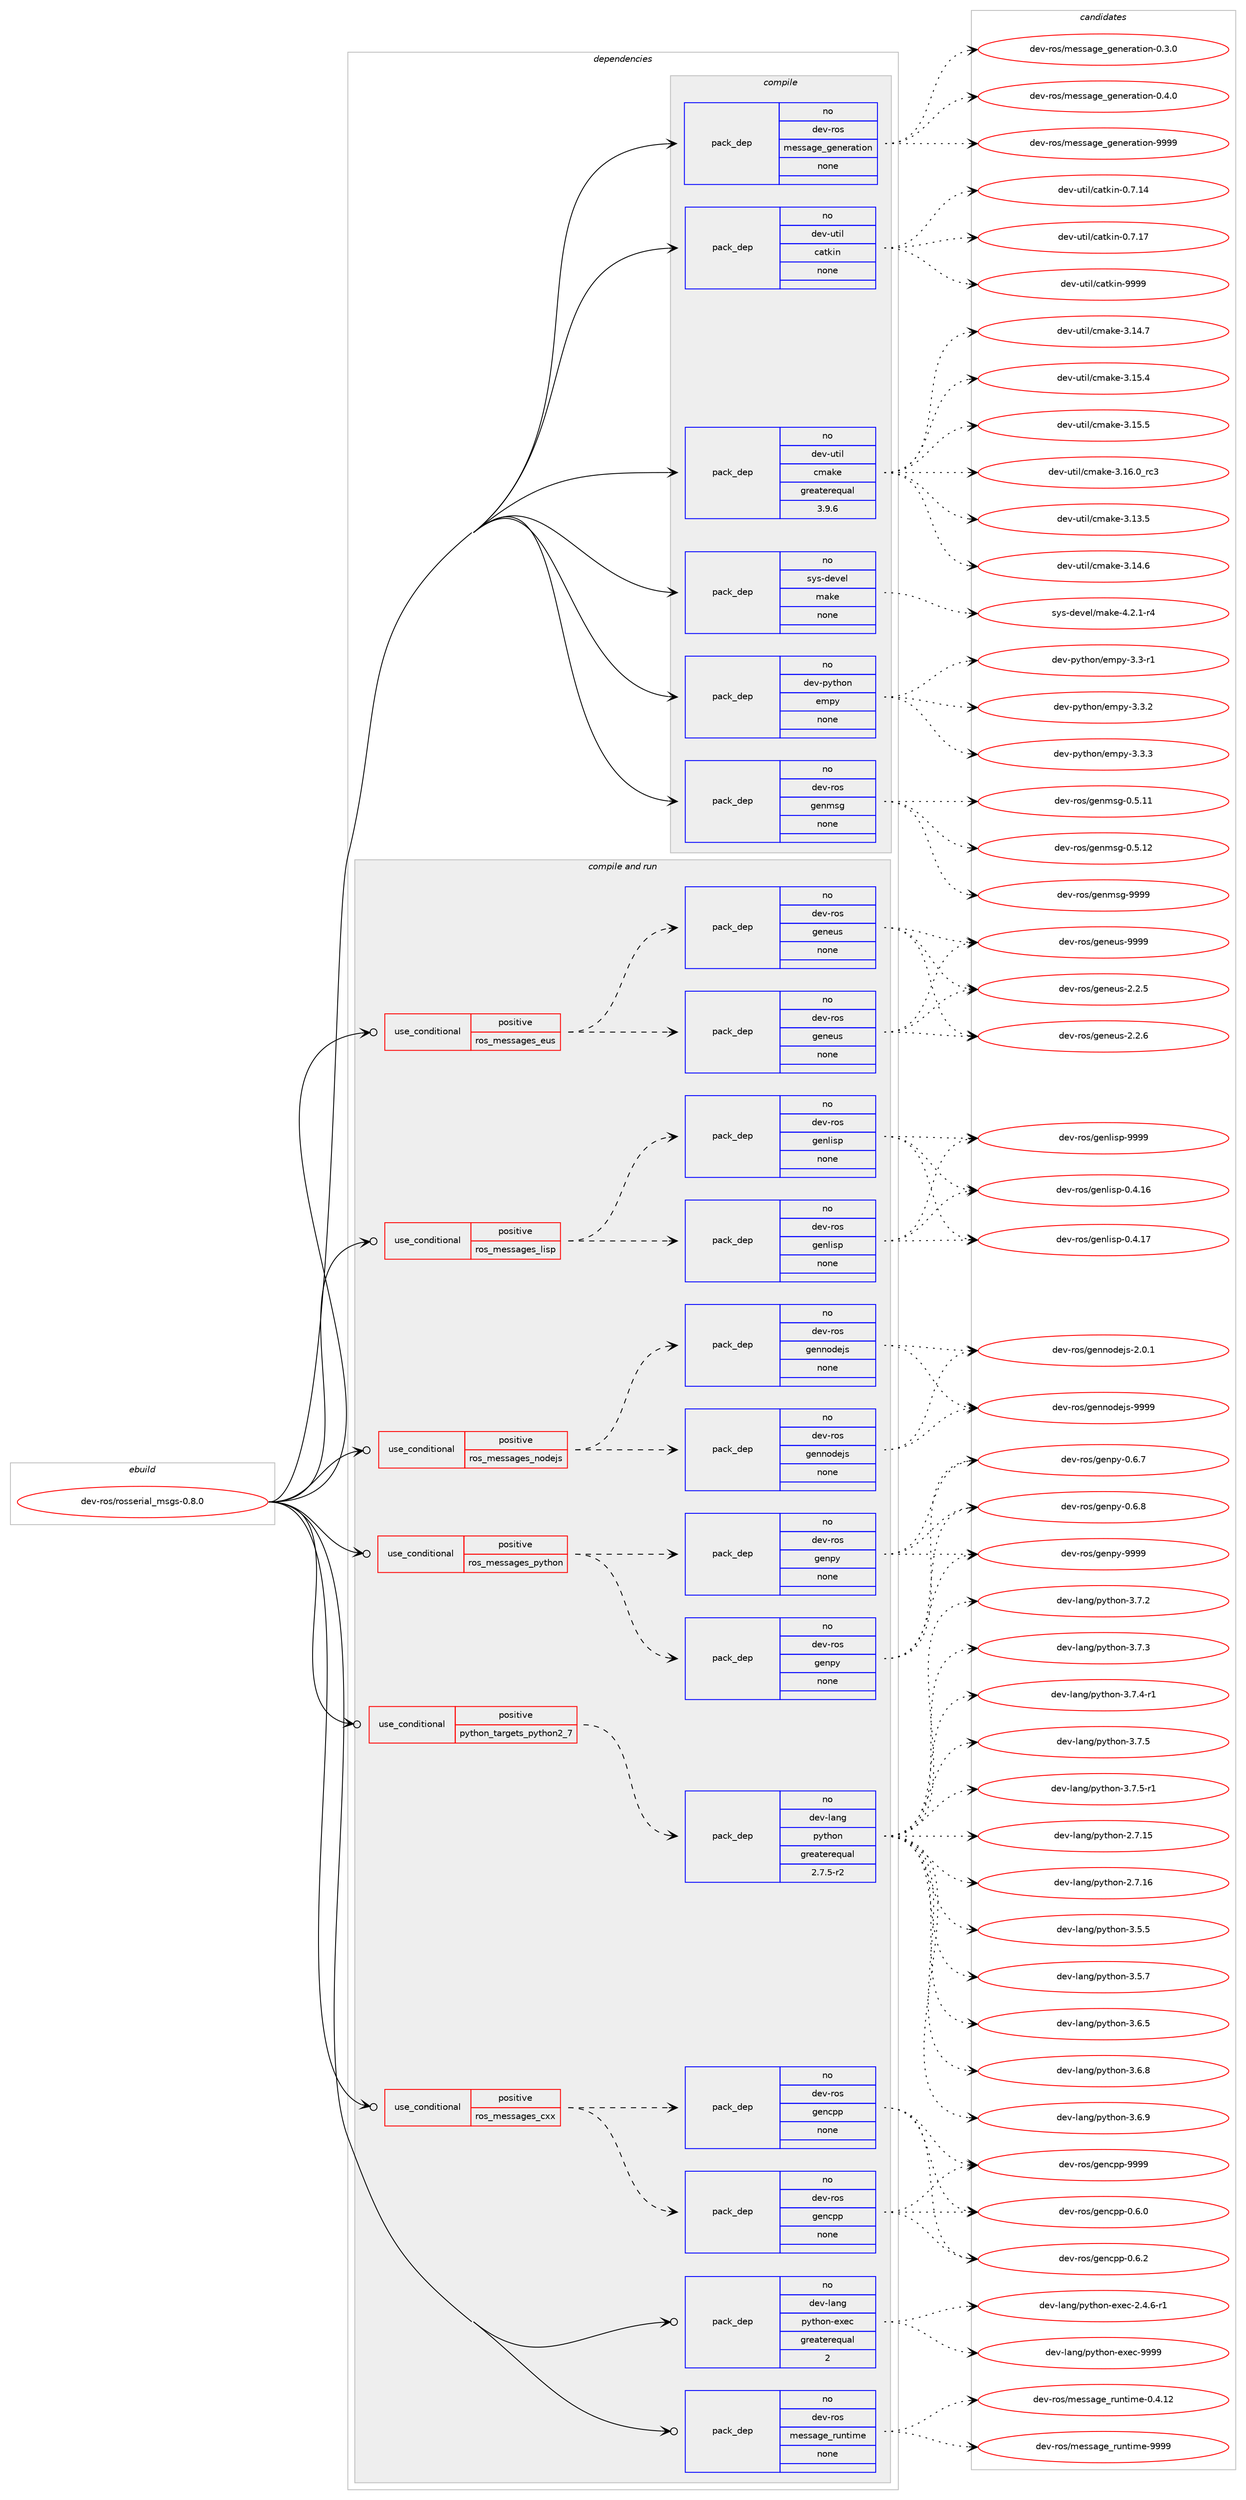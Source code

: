 digraph prolog {

# *************
# Graph options
# *************

newrank=true;
concentrate=true;
compound=true;
graph [rankdir=LR,fontname=Helvetica,fontsize=10,ranksep=1.5];#, ranksep=2.5, nodesep=0.2];
edge  [arrowhead=vee];
node  [fontname=Helvetica,fontsize=10];

# **********
# The ebuild
# **********

subgraph cluster_leftcol {
color=gray;
rank=same;
label=<<i>ebuild</i>>;
id [label="dev-ros/rosserial_msgs-0.8.0", color=red, width=4, href="../dev-ros/rosserial_msgs-0.8.0.svg"];
}

# ****************
# The dependencies
# ****************

subgraph cluster_midcol {
color=gray;
label=<<i>dependencies</i>>;
subgraph cluster_compile {
fillcolor="#eeeeee";
style=filled;
label=<<i>compile</i>>;
subgraph pack496684 {
dependency663627 [label=<<TABLE BORDER="0" CELLBORDER="1" CELLSPACING="0" CELLPADDING="4" WIDTH="220"><TR><TD ROWSPAN="6" CELLPADDING="30">pack_dep</TD></TR><TR><TD WIDTH="110">no</TD></TR><TR><TD>dev-python</TD></TR><TR><TD>empy</TD></TR><TR><TD>none</TD></TR><TR><TD></TD></TR></TABLE>>, shape=none, color=blue];
}
id:e -> dependency663627:w [weight=20,style="solid",arrowhead="vee"];
subgraph pack496685 {
dependency663628 [label=<<TABLE BORDER="0" CELLBORDER="1" CELLSPACING="0" CELLPADDING="4" WIDTH="220"><TR><TD ROWSPAN="6" CELLPADDING="30">pack_dep</TD></TR><TR><TD WIDTH="110">no</TD></TR><TR><TD>dev-ros</TD></TR><TR><TD>genmsg</TD></TR><TR><TD>none</TD></TR><TR><TD></TD></TR></TABLE>>, shape=none, color=blue];
}
id:e -> dependency663628:w [weight=20,style="solid",arrowhead="vee"];
subgraph pack496686 {
dependency663629 [label=<<TABLE BORDER="0" CELLBORDER="1" CELLSPACING="0" CELLPADDING="4" WIDTH="220"><TR><TD ROWSPAN="6" CELLPADDING="30">pack_dep</TD></TR><TR><TD WIDTH="110">no</TD></TR><TR><TD>dev-ros</TD></TR><TR><TD>message_generation</TD></TR><TR><TD>none</TD></TR><TR><TD></TD></TR></TABLE>>, shape=none, color=blue];
}
id:e -> dependency663629:w [weight=20,style="solid",arrowhead="vee"];
subgraph pack496687 {
dependency663630 [label=<<TABLE BORDER="0" CELLBORDER="1" CELLSPACING="0" CELLPADDING="4" WIDTH="220"><TR><TD ROWSPAN="6" CELLPADDING="30">pack_dep</TD></TR><TR><TD WIDTH="110">no</TD></TR><TR><TD>dev-util</TD></TR><TR><TD>catkin</TD></TR><TR><TD>none</TD></TR><TR><TD></TD></TR></TABLE>>, shape=none, color=blue];
}
id:e -> dependency663630:w [weight=20,style="solid",arrowhead="vee"];
subgraph pack496688 {
dependency663631 [label=<<TABLE BORDER="0" CELLBORDER="1" CELLSPACING="0" CELLPADDING="4" WIDTH="220"><TR><TD ROWSPAN="6" CELLPADDING="30">pack_dep</TD></TR><TR><TD WIDTH="110">no</TD></TR><TR><TD>dev-util</TD></TR><TR><TD>cmake</TD></TR><TR><TD>greaterequal</TD></TR><TR><TD>3.9.6</TD></TR></TABLE>>, shape=none, color=blue];
}
id:e -> dependency663631:w [weight=20,style="solid",arrowhead="vee"];
subgraph pack496689 {
dependency663632 [label=<<TABLE BORDER="0" CELLBORDER="1" CELLSPACING="0" CELLPADDING="4" WIDTH="220"><TR><TD ROWSPAN="6" CELLPADDING="30">pack_dep</TD></TR><TR><TD WIDTH="110">no</TD></TR><TR><TD>sys-devel</TD></TR><TR><TD>make</TD></TR><TR><TD>none</TD></TR><TR><TD></TD></TR></TABLE>>, shape=none, color=blue];
}
id:e -> dependency663632:w [weight=20,style="solid",arrowhead="vee"];
}
subgraph cluster_compileandrun {
fillcolor="#eeeeee";
style=filled;
label=<<i>compile and run</i>>;
subgraph cond155037 {
dependency663633 [label=<<TABLE BORDER="0" CELLBORDER="1" CELLSPACING="0" CELLPADDING="4"><TR><TD ROWSPAN="3" CELLPADDING="10">use_conditional</TD></TR><TR><TD>positive</TD></TR><TR><TD>python_targets_python2_7</TD></TR></TABLE>>, shape=none, color=red];
subgraph pack496690 {
dependency663634 [label=<<TABLE BORDER="0" CELLBORDER="1" CELLSPACING="0" CELLPADDING="4" WIDTH="220"><TR><TD ROWSPAN="6" CELLPADDING="30">pack_dep</TD></TR><TR><TD WIDTH="110">no</TD></TR><TR><TD>dev-lang</TD></TR><TR><TD>python</TD></TR><TR><TD>greaterequal</TD></TR><TR><TD>2.7.5-r2</TD></TR></TABLE>>, shape=none, color=blue];
}
dependency663633:e -> dependency663634:w [weight=20,style="dashed",arrowhead="vee"];
}
id:e -> dependency663633:w [weight=20,style="solid",arrowhead="odotvee"];
subgraph cond155038 {
dependency663635 [label=<<TABLE BORDER="0" CELLBORDER="1" CELLSPACING="0" CELLPADDING="4"><TR><TD ROWSPAN="3" CELLPADDING="10">use_conditional</TD></TR><TR><TD>positive</TD></TR><TR><TD>ros_messages_cxx</TD></TR></TABLE>>, shape=none, color=red];
subgraph pack496691 {
dependency663636 [label=<<TABLE BORDER="0" CELLBORDER="1" CELLSPACING="0" CELLPADDING="4" WIDTH="220"><TR><TD ROWSPAN="6" CELLPADDING="30">pack_dep</TD></TR><TR><TD WIDTH="110">no</TD></TR><TR><TD>dev-ros</TD></TR><TR><TD>gencpp</TD></TR><TR><TD>none</TD></TR><TR><TD></TD></TR></TABLE>>, shape=none, color=blue];
}
dependency663635:e -> dependency663636:w [weight=20,style="dashed",arrowhead="vee"];
subgraph pack496692 {
dependency663637 [label=<<TABLE BORDER="0" CELLBORDER="1" CELLSPACING="0" CELLPADDING="4" WIDTH="220"><TR><TD ROWSPAN="6" CELLPADDING="30">pack_dep</TD></TR><TR><TD WIDTH="110">no</TD></TR><TR><TD>dev-ros</TD></TR><TR><TD>gencpp</TD></TR><TR><TD>none</TD></TR><TR><TD></TD></TR></TABLE>>, shape=none, color=blue];
}
dependency663635:e -> dependency663637:w [weight=20,style="dashed",arrowhead="vee"];
}
id:e -> dependency663635:w [weight=20,style="solid",arrowhead="odotvee"];
subgraph cond155039 {
dependency663638 [label=<<TABLE BORDER="0" CELLBORDER="1" CELLSPACING="0" CELLPADDING="4"><TR><TD ROWSPAN="3" CELLPADDING="10">use_conditional</TD></TR><TR><TD>positive</TD></TR><TR><TD>ros_messages_eus</TD></TR></TABLE>>, shape=none, color=red];
subgraph pack496693 {
dependency663639 [label=<<TABLE BORDER="0" CELLBORDER="1" CELLSPACING="0" CELLPADDING="4" WIDTH="220"><TR><TD ROWSPAN="6" CELLPADDING="30">pack_dep</TD></TR><TR><TD WIDTH="110">no</TD></TR><TR><TD>dev-ros</TD></TR><TR><TD>geneus</TD></TR><TR><TD>none</TD></TR><TR><TD></TD></TR></TABLE>>, shape=none, color=blue];
}
dependency663638:e -> dependency663639:w [weight=20,style="dashed",arrowhead="vee"];
subgraph pack496694 {
dependency663640 [label=<<TABLE BORDER="0" CELLBORDER="1" CELLSPACING="0" CELLPADDING="4" WIDTH="220"><TR><TD ROWSPAN="6" CELLPADDING="30">pack_dep</TD></TR><TR><TD WIDTH="110">no</TD></TR><TR><TD>dev-ros</TD></TR><TR><TD>geneus</TD></TR><TR><TD>none</TD></TR><TR><TD></TD></TR></TABLE>>, shape=none, color=blue];
}
dependency663638:e -> dependency663640:w [weight=20,style="dashed",arrowhead="vee"];
}
id:e -> dependency663638:w [weight=20,style="solid",arrowhead="odotvee"];
subgraph cond155040 {
dependency663641 [label=<<TABLE BORDER="0" CELLBORDER="1" CELLSPACING="0" CELLPADDING="4"><TR><TD ROWSPAN="3" CELLPADDING="10">use_conditional</TD></TR><TR><TD>positive</TD></TR><TR><TD>ros_messages_lisp</TD></TR></TABLE>>, shape=none, color=red];
subgraph pack496695 {
dependency663642 [label=<<TABLE BORDER="0" CELLBORDER="1" CELLSPACING="0" CELLPADDING="4" WIDTH="220"><TR><TD ROWSPAN="6" CELLPADDING="30">pack_dep</TD></TR><TR><TD WIDTH="110">no</TD></TR><TR><TD>dev-ros</TD></TR><TR><TD>genlisp</TD></TR><TR><TD>none</TD></TR><TR><TD></TD></TR></TABLE>>, shape=none, color=blue];
}
dependency663641:e -> dependency663642:w [weight=20,style="dashed",arrowhead="vee"];
subgraph pack496696 {
dependency663643 [label=<<TABLE BORDER="0" CELLBORDER="1" CELLSPACING="0" CELLPADDING="4" WIDTH="220"><TR><TD ROWSPAN="6" CELLPADDING="30">pack_dep</TD></TR><TR><TD WIDTH="110">no</TD></TR><TR><TD>dev-ros</TD></TR><TR><TD>genlisp</TD></TR><TR><TD>none</TD></TR><TR><TD></TD></TR></TABLE>>, shape=none, color=blue];
}
dependency663641:e -> dependency663643:w [weight=20,style="dashed",arrowhead="vee"];
}
id:e -> dependency663641:w [weight=20,style="solid",arrowhead="odotvee"];
subgraph cond155041 {
dependency663644 [label=<<TABLE BORDER="0" CELLBORDER="1" CELLSPACING="0" CELLPADDING="4"><TR><TD ROWSPAN="3" CELLPADDING="10">use_conditional</TD></TR><TR><TD>positive</TD></TR><TR><TD>ros_messages_nodejs</TD></TR></TABLE>>, shape=none, color=red];
subgraph pack496697 {
dependency663645 [label=<<TABLE BORDER="0" CELLBORDER="1" CELLSPACING="0" CELLPADDING="4" WIDTH="220"><TR><TD ROWSPAN="6" CELLPADDING="30">pack_dep</TD></TR><TR><TD WIDTH="110">no</TD></TR><TR><TD>dev-ros</TD></TR><TR><TD>gennodejs</TD></TR><TR><TD>none</TD></TR><TR><TD></TD></TR></TABLE>>, shape=none, color=blue];
}
dependency663644:e -> dependency663645:w [weight=20,style="dashed",arrowhead="vee"];
subgraph pack496698 {
dependency663646 [label=<<TABLE BORDER="0" CELLBORDER="1" CELLSPACING="0" CELLPADDING="4" WIDTH="220"><TR><TD ROWSPAN="6" CELLPADDING="30">pack_dep</TD></TR><TR><TD WIDTH="110">no</TD></TR><TR><TD>dev-ros</TD></TR><TR><TD>gennodejs</TD></TR><TR><TD>none</TD></TR><TR><TD></TD></TR></TABLE>>, shape=none, color=blue];
}
dependency663644:e -> dependency663646:w [weight=20,style="dashed",arrowhead="vee"];
}
id:e -> dependency663644:w [weight=20,style="solid",arrowhead="odotvee"];
subgraph cond155042 {
dependency663647 [label=<<TABLE BORDER="0" CELLBORDER="1" CELLSPACING="0" CELLPADDING="4"><TR><TD ROWSPAN="3" CELLPADDING="10">use_conditional</TD></TR><TR><TD>positive</TD></TR><TR><TD>ros_messages_python</TD></TR></TABLE>>, shape=none, color=red];
subgraph pack496699 {
dependency663648 [label=<<TABLE BORDER="0" CELLBORDER="1" CELLSPACING="0" CELLPADDING="4" WIDTH="220"><TR><TD ROWSPAN="6" CELLPADDING="30">pack_dep</TD></TR><TR><TD WIDTH="110">no</TD></TR><TR><TD>dev-ros</TD></TR><TR><TD>genpy</TD></TR><TR><TD>none</TD></TR><TR><TD></TD></TR></TABLE>>, shape=none, color=blue];
}
dependency663647:e -> dependency663648:w [weight=20,style="dashed",arrowhead="vee"];
subgraph pack496700 {
dependency663649 [label=<<TABLE BORDER="0" CELLBORDER="1" CELLSPACING="0" CELLPADDING="4" WIDTH="220"><TR><TD ROWSPAN="6" CELLPADDING="30">pack_dep</TD></TR><TR><TD WIDTH="110">no</TD></TR><TR><TD>dev-ros</TD></TR><TR><TD>genpy</TD></TR><TR><TD>none</TD></TR><TR><TD></TD></TR></TABLE>>, shape=none, color=blue];
}
dependency663647:e -> dependency663649:w [weight=20,style="dashed",arrowhead="vee"];
}
id:e -> dependency663647:w [weight=20,style="solid",arrowhead="odotvee"];
subgraph pack496701 {
dependency663650 [label=<<TABLE BORDER="0" CELLBORDER="1" CELLSPACING="0" CELLPADDING="4" WIDTH="220"><TR><TD ROWSPAN="6" CELLPADDING="30">pack_dep</TD></TR><TR><TD WIDTH="110">no</TD></TR><TR><TD>dev-lang</TD></TR><TR><TD>python-exec</TD></TR><TR><TD>greaterequal</TD></TR><TR><TD>2</TD></TR></TABLE>>, shape=none, color=blue];
}
id:e -> dependency663650:w [weight=20,style="solid",arrowhead="odotvee"];
subgraph pack496702 {
dependency663651 [label=<<TABLE BORDER="0" CELLBORDER="1" CELLSPACING="0" CELLPADDING="4" WIDTH="220"><TR><TD ROWSPAN="6" CELLPADDING="30">pack_dep</TD></TR><TR><TD WIDTH="110">no</TD></TR><TR><TD>dev-ros</TD></TR><TR><TD>message_runtime</TD></TR><TR><TD>none</TD></TR><TR><TD></TD></TR></TABLE>>, shape=none, color=blue];
}
id:e -> dependency663651:w [weight=20,style="solid",arrowhead="odotvee"];
}
subgraph cluster_run {
fillcolor="#eeeeee";
style=filled;
label=<<i>run</i>>;
}
}

# **************
# The candidates
# **************

subgraph cluster_choices {
rank=same;
color=gray;
label=<<i>candidates</i>>;

subgraph choice496684 {
color=black;
nodesep=1;
choice1001011184511212111610411111047101109112121455146514511449 [label="dev-python/empy-3.3-r1", color=red, width=4,href="../dev-python/empy-3.3-r1.svg"];
choice1001011184511212111610411111047101109112121455146514650 [label="dev-python/empy-3.3.2", color=red, width=4,href="../dev-python/empy-3.3.2.svg"];
choice1001011184511212111610411111047101109112121455146514651 [label="dev-python/empy-3.3.3", color=red, width=4,href="../dev-python/empy-3.3.3.svg"];
dependency663627:e -> choice1001011184511212111610411111047101109112121455146514511449:w [style=dotted,weight="100"];
dependency663627:e -> choice1001011184511212111610411111047101109112121455146514650:w [style=dotted,weight="100"];
dependency663627:e -> choice1001011184511212111610411111047101109112121455146514651:w [style=dotted,weight="100"];
}
subgraph choice496685 {
color=black;
nodesep=1;
choice100101118451141111154710310111010911510345484653464949 [label="dev-ros/genmsg-0.5.11", color=red, width=4,href="../dev-ros/genmsg-0.5.11.svg"];
choice100101118451141111154710310111010911510345484653464950 [label="dev-ros/genmsg-0.5.12", color=red, width=4,href="../dev-ros/genmsg-0.5.12.svg"];
choice10010111845114111115471031011101091151034557575757 [label="dev-ros/genmsg-9999", color=red, width=4,href="../dev-ros/genmsg-9999.svg"];
dependency663628:e -> choice100101118451141111154710310111010911510345484653464949:w [style=dotted,weight="100"];
dependency663628:e -> choice100101118451141111154710310111010911510345484653464950:w [style=dotted,weight="100"];
dependency663628:e -> choice10010111845114111115471031011101091151034557575757:w [style=dotted,weight="100"];
}
subgraph choice496686 {
color=black;
nodesep=1;
choice1001011184511411111547109101115115971031019510310111010111497116105111110454846514648 [label="dev-ros/message_generation-0.3.0", color=red, width=4,href="../dev-ros/message_generation-0.3.0.svg"];
choice1001011184511411111547109101115115971031019510310111010111497116105111110454846524648 [label="dev-ros/message_generation-0.4.0", color=red, width=4,href="../dev-ros/message_generation-0.4.0.svg"];
choice10010111845114111115471091011151159710310195103101110101114971161051111104557575757 [label="dev-ros/message_generation-9999", color=red, width=4,href="../dev-ros/message_generation-9999.svg"];
dependency663629:e -> choice1001011184511411111547109101115115971031019510310111010111497116105111110454846514648:w [style=dotted,weight="100"];
dependency663629:e -> choice1001011184511411111547109101115115971031019510310111010111497116105111110454846524648:w [style=dotted,weight="100"];
dependency663629:e -> choice10010111845114111115471091011151159710310195103101110101114971161051111104557575757:w [style=dotted,weight="100"];
}
subgraph choice496687 {
color=black;
nodesep=1;
choice1001011184511711610510847999711610710511045484655464952 [label="dev-util/catkin-0.7.14", color=red, width=4,href="../dev-util/catkin-0.7.14.svg"];
choice1001011184511711610510847999711610710511045484655464955 [label="dev-util/catkin-0.7.17", color=red, width=4,href="../dev-util/catkin-0.7.17.svg"];
choice100101118451171161051084799971161071051104557575757 [label="dev-util/catkin-9999", color=red, width=4,href="../dev-util/catkin-9999.svg"];
dependency663630:e -> choice1001011184511711610510847999711610710511045484655464952:w [style=dotted,weight="100"];
dependency663630:e -> choice1001011184511711610510847999711610710511045484655464955:w [style=dotted,weight="100"];
dependency663630:e -> choice100101118451171161051084799971161071051104557575757:w [style=dotted,weight="100"];
}
subgraph choice496688 {
color=black;
nodesep=1;
choice1001011184511711610510847991099710710145514649514653 [label="dev-util/cmake-3.13.5", color=red, width=4,href="../dev-util/cmake-3.13.5.svg"];
choice1001011184511711610510847991099710710145514649524654 [label="dev-util/cmake-3.14.6", color=red, width=4,href="../dev-util/cmake-3.14.6.svg"];
choice1001011184511711610510847991099710710145514649524655 [label="dev-util/cmake-3.14.7", color=red, width=4,href="../dev-util/cmake-3.14.7.svg"];
choice1001011184511711610510847991099710710145514649534652 [label="dev-util/cmake-3.15.4", color=red, width=4,href="../dev-util/cmake-3.15.4.svg"];
choice1001011184511711610510847991099710710145514649534653 [label="dev-util/cmake-3.15.5", color=red, width=4,href="../dev-util/cmake-3.15.5.svg"];
choice1001011184511711610510847991099710710145514649544648951149951 [label="dev-util/cmake-3.16.0_rc3", color=red, width=4,href="../dev-util/cmake-3.16.0_rc3.svg"];
dependency663631:e -> choice1001011184511711610510847991099710710145514649514653:w [style=dotted,weight="100"];
dependency663631:e -> choice1001011184511711610510847991099710710145514649524654:w [style=dotted,weight="100"];
dependency663631:e -> choice1001011184511711610510847991099710710145514649524655:w [style=dotted,weight="100"];
dependency663631:e -> choice1001011184511711610510847991099710710145514649534652:w [style=dotted,weight="100"];
dependency663631:e -> choice1001011184511711610510847991099710710145514649534653:w [style=dotted,weight="100"];
dependency663631:e -> choice1001011184511711610510847991099710710145514649544648951149951:w [style=dotted,weight="100"];
}
subgraph choice496689 {
color=black;
nodesep=1;
choice1151211154510010111810110847109971071014552465046494511452 [label="sys-devel/make-4.2.1-r4", color=red, width=4,href="../sys-devel/make-4.2.1-r4.svg"];
dependency663632:e -> choice1151211154510010111810110847109971071014552465046494511452:w [style=dotted,weight="100"];
}
subgraph choice496690 {
color=black;
nodesep=1;
choice10010111845108971101034711212111610411111045504655464953 [label="dev-lang/python-2.7.15", color=red, width=4,href="../dev-lang/python-2.7.15.svg"];
choice10010111845108971101034711212111610411111045504655464954 [label="dev-lang/python-2.7.16", color=red, width=4,href="../dev-lang/python-2.7.16.svg"];
choice100101118451089711010347112121116104111110455146534653 [label="dev-lang/python-3.5.5", color=red, width=4,href="../dev-lang/python-3.5.5.svg"];
choice100101118451089711010347112121116104111110455146534655 [label="dev-lang/python-3.5.7", color=red, width=4,href="../dev-lang/python-3.5.7.svg"];
choice100101118451089711010347112121116104111110455146544653 [label="dev-lang/python-3.6.5", color=red, width=4,href="../dev-lang/python-3.6.5.svg"];
choice100101118451089711010347112121116104111110455146544656 [label="dev-lang/python-3.6.8", color=red, width=4,href="../dev-lang/python-3.6.8.svg"];
choice100101118451089711010347112121116104111110455146544657 [label="dev-lang/python-3.6.9", color=red, width=4,href="../dev-lang/python-3.6.9.svg"];
choice100101118451089711010347112121116104111110455146554650 [label="dev-lang/python-3.7.2", color=red, width=4,href="../dev-lang/python-3.7.2.svg"];
choice100101118451089711010347112121116104111110455146554651 [label="dev-lang/python-3.7.3", color=red, width=4,href="../dev-lang/python-3.7.3.svg"];
choice1001011184510897110103471121211161041111104551465546524511449 [label="dev-lang/python-3.7.4-r1", color=red, width=4,href="../dev-lang/python-3.7.4-r1.svg"];
choice100101118451089711010347112121116104111110455146554653 [label="dev-lang/python-3.7.5", color=red, width=4,href="../dev-lang/python-3.7.5.svg"];
choice1001011184510897110103471121211161041111104551465546534511449 [label="dev-lang/python-3.7.5-r1", color=red, width=4,href="../dev-lang/python-3.7.5-r1.svg"];
dependency663634:e -> choice10010111845108971101034711212111610411111045504655464953:w [style=dotted,weight="100"];
dependency663634:e -> choice10010111845108971101034711212111610411111045504655464954:w [style=dotted,weight="100"];
dependency663634:e -> choice100101118451089711010347112121116104111110455146534653:w [style=dotted,weight="100"];
dependency663634:e -> choice100101118451089711010347112121116104111110455146534655:w [style=dotted,weight="100"];
dependency663634:e -> choice100101118451089711010347112121116104111110455146544653:w [style=dotted,weight="100"];
dependency663634:e -> choice100101118451089711010347112121116104111110455146544656:w [style=dotted,weight="100"];
dependency663634:e -> choice100101118451089711010347112121116104111110455146544657:w [style=dotted,weight="100"];
dependency663634:e -> choice100101118451089711010347112121116104111110455146554650:w [style=dotted,weight="100"];
dependency663634:e -> choice100101118451089711010347112121116104111110455146554651:w [style=dotted,weight="100"];
dependency663634:e -> choice1001011184510897110103471121211161041111104551465546524511449:w [style=dotted,weight="100"];
dependency663634:e -> choice100101118451089711010347112121116104111110455146554653:w [style=dotted,weight="100"];
dependency663634:e -> choice1001011184510897110103471121211161041111104551465546534511449:w [style=dotted,weight="100"];
}
subgraph choice496691 {
color=black;
nodesep=1;
choice100101118451141111154710310111099112112454846544648 [label="dev-ros/gencpp-0.6.0", color=red, width=4,href="../dev-ros/gencpp-0.6.0.svg"];
choice100101118451141111154710310111099112112454846544650 [label="dev-ros/gencpp-0.6.2", color=red, width=4,href="../dev-ros/gencpp-0.6.2.svg"];
choice1001011184511411111547103101110991121124557575757 [label="dev-ros/gencpp-9999", color=red, width=4,href="../dev-ros/gencpp-9999.svg"];
dependency663636:e -> choice100101118451141111154710310111099112112454846544648:w [style=dotted,weight="100"];
dependency663636:e -> choice100101118451141111154710310111099112112454846544650:w [style=dotted,weight="100"];
dependency663636:e -> choice1001011184511411111547103101110991121124557575757:w [style=dotted,weight="100"];
}
subgraph choice496692 {
color=black;
nodesep=1;
choice100101118451141111154710310111099112112454846544648 [label="dev-ros/gencpp-0.6.0", color=red, width=4,href="../dev-ros/gencpp-0.6.0.svg"];
choice100101118451141111154710310111099112112454846544650 [label="dev-ros/gencpp-0.6.2", color=red, width=4,href="../dev-ros/gencpp-0.6.2.svg"];
choice1001011184511411111547103101110991121124557575757 [label="dev-ros/gencpp-9999", color=red, width=4,href="../dev-ros/gencpp-9999.svg"];
dependency663637:e -> choice100101118451141111154710310111099112112454846544648:w [style=dotted,weight="100"];
dependency663637:e -> choice100101118451141111154710310111099112112454846544650:w [style=dotted,weight="100"];
dependency663637:e -> choice1001011184511411111547103101110991121124557575757:w [style=dotted,weight="100"];
}
subgraph choice496693 {
color=black;
nodesep=1;
choice1001011184511411111547103101110101117115455046504653 [label="dev-ros/geneus-2.2.5", color=red, width=4,href="../dev-ros/geneus-2.2.5.svg"];
choice1001011184511411111547103101110101117115455046504654 [label="dev-ros/geneus-2.2.6", color=red, width=4,href="../dev-ros/geneus-2.2.6.svg"];
choice10010111845114111115471031011101011171154557575757 [label="dev-ros/geneus-9999", color=red, width=4,href="../dev-ros/geneus-9999.svg"];
dependency663639:e -> choice1001011184511411111547103101110101117115455046504653:w [style=dotted,weight="100"];
dependency663639:e -> choice1001011184511411111547103101110101117115455046504654:w [style=dotted,weight="100"];
dependency663639:e -> choice10010111845114111115471031011101011171154557575757:w [style=dotted,weight="100"];
}
subgraph choice496694 {
color=black;
nodesep=1;
choice1001011184511411111547103101110101117115455046504653 [label="dev-ros/geneus-2.2.5", color=red, width=4,href="../dev-ros/geneus-2.2.5.svg"];
choice1001011184511411111547103101110101117115455046504654 [label="dev-ros/geneus-2.2.6", color=red, width=4,href="../dev-ros/geneus-2.2.6.svg"];
choice10010111845114111115471031011101011171154557575757 [label="dev-ros/geneus-9999", color=red, width=4,href="../dev-ros/geneus-9999.svg"];
dependency663640:e -> choice1001011184511411111547103101110101117115455046504653:w [style=dotted,weight="100"];
dependency663640:e -> choice1001011184511411111547103101110101117115455046504654:w [style=dotted,weight="100"];
dependency663640:e -> choice10010111845114111115471031011101011171154557575757:w [style=dotted,weight="100"];
}
subgraph choice496695 {
color=black;
nodesep=1;
choice100101118451141111154710310111010810511511245484652464954 [label="dev-ros/genlisp-0.4.16", color=red, width=4,href="../dev-ros/genlisp-0.4.16.svg"];
choice100101118451141111154710310111010810511511245484652464955 [label="dev-ros/genlisp-0.4.17", color=red, width=4,href="../dev-ros/genlisp-0.4.17.svg"];
choice10010111845114111115471031011101081051151124557575757 [label="dev-ros/genlisp-9999", color=red, width=4,href="../dev-ros/genlisp-9999.svg"];
dependency663642:e -> choice100101118451141111154710310111010810511511245484652464954:w [style=dotted,weight="100"];
dependency663642:e -> choice100101118451141111154710310111010810511511245484652464955:w [style=dotted,weight="100"];
dependency663642:e -> choice10010111845114111115471031011101081051151124557575757:w [style=dotted,weight="100"];
}
subgraph choice496696 {
color=black;
nodesep=1;
choice100101118451141111154710310111010810511511245484652464954 [label="dev-ros/genlisp-0.4.16", color=red, width=4,href="../dev-ros/genlisp-0.4.16.svg"];
choice100101118451141111154710310111010810511511245484652464955 [label="dev-ros/genlisp-0.4.17", color=red, width=4,href="../dev-ros/genlisp-0.4.17.svg"];
choice10010111845114111115471031011101081051151124557575757 [label="dev-ros/genlisp-9999", color=red, width=4,href="../dev-ros/genlisp-9999.svg"];
dependency663643:e -> choice100101118451141111154710310111010810511511245484652464954:w [style=dotted,weight="100"];
dependency663643:e -> choice100101118451141111154710310111010810511511245484652464955:w [style=dotted,weight="100"];
dependency663643:e -> choice10010111845114111115471031011101081051151124557575757:w [style=dotted,weight="100"];
}
subgraph choice496697 {
color=black;
nodesep=1;
choice1001011184511411111547103101110110111100101106115455046484649 [label="dev-ros/gennodejs-2.0.1", color=red, width=4,href="../dev-ros/gennodejs-2.0.1.svg"];
choice10010111845114111115471031011101101111001011061154557575757 [label="dev-ros/gennodejs-9999", color=red, width=4,href="../dev-ros/gennodejs-9999.svg"];
dependency663645:e -> choice1001011184511411111547103101110110111100101106115455046484649:w [style=dotted,weight="100"];
dependency663645:e -> choice10010111845114111115471031011101101111001011061154557575757:w [style=dotted,weight="100"];
}
subgraph choice496698 {
color=black;
nodesep=1;
choice1001011184511411111547103101110110111100101106115455046484649 [label="dev-ros/gennodejs-2.0.1", color=red, width=4,href="../dev-ros/gennodejs-2.0.1.svg"];
choice10010111845114111115471031011101101111001011061154557575757 [label="dev-ros/gennodejs-9999", color=red, width=4,href="../dev-ros/gennodejs-9999.svg"];
dependency663646:e -> choice1001011184511411111547103101110110111100101106115455046484649:w [style=dotted,weight="100"];
dependency663646:e -> choice10010111845114111115471031011101101111001011061154557575757:w [style=dotted,weight="100"];
}
subgraph choice496699 {
color=black;
nodesep=1;
choice1001011184511411111547103101110112121454846544655 [label="dev-ros/genpy-0.6.7", color=red, width=4,href="../dev-ros/genpy-0.6.7.svg"];
choice1001011184511411111547103101110112121454846544656 [label="dev-ros/genpy-0.6.8", color=red, width=4,href="../dev-ros/genpy-0.6.8.svg"];
choice10010111845114111115471031011101121214557575757 [label="dev-ros/genpy-9999", color=red, width=4,href="../dev-ros/genpy-9999.svg"];
dependency663648:e -> choice1001011184511411111547103101110112121454846544655:w [style=dotted,weight="100"];
dependency663648:e -> choice1001011184511411111547103101110112121454846544656:w [style=dotted,weight="100"];
dependency663648:e -> choice10010111845114111115471031011101121214557575757:w [style=dotted,weight="100"];
}
subgraph choice496700 {
color=black;
nodesep=1;
choice1001011184511411111547103101110112121454846544655 [label="dev-ros/genpy-0.6.7", color=red, width=4,href="../dev-ros/genpy-0.6.7.svg"];
choice1001011184511411111547103101110112121454846544656 [label="dev-ros/genpy-0.6.8", color=red, width=4,href="../dev-ros/genpy-0.6.8.svg"];
choice10010111845114111115471031011101121214557575757 [label="dev-ros/genpy-9999", color=red, width=4,href="../dev-ros/genpy-9999.svg"];
dependency663649:e -> choice1001011184511411111547103101110112121454846544655:w [style=dotted,weight="100"];
dependency663649:e -> choice1001011184511411111547103101110112121454846544656:w [style=dotted,weight="100"];
dependency663649:e -> choice10010111845114111115471031011101121214557575757:w [style=dotted,weight="100"];
}
subgraph choice496701 {
color=black;
nodesep=1;
choice10010111845108971101034711212111610411111045101120101994550465246544511449 [label="dev-lang/python-exec-2.4.6-r1", color=red, width=4,href="../dev-lang/python-exec-2.4.6-r1.svg"];
choice10010111845108971101034711212111610411111045101120101994557575757 [label="dev-lang/python-exec-9999", color=red, width=4,href="../dev-lang/python-exec-9999.svg"];
dependency663650:e -> choice10010111845108971101034711212111610411111045101120101994550465246544511449:w [style=dotted,weight="100"];
dependency663650:e -> choice10010111845108971101034711212111610411111045101120101994557575757:w [style=dotted,weight="100"];
}
subgraph choice496702 {
color=black;
nodesep=1;
choice1001011184511411111547109101115115971031019511411711011610510910145484652464950 [label="dev-ros/message_runtime-0.4.12", color=red, width=4,href="../dev-ros/message_runtime-0.4.12.svg"];
choice100101118451141111154710910111511597103101951141171101161051091014557575757 [label="dev-ros/message_runtime-9999", color=red, width=4,href="../dev-ros/message_runtime-9999.svg"];
dependency663651:e -> choice1001011184511411111547109101115115971031019511411711011610510910145484652464950:w [style=dotted,weight="100"];
dependency663651:e -> choice100101118451141111154710910111511597103101951141171101161051091014557575757:w [style=dotted,weight="100"];
}
}

}
